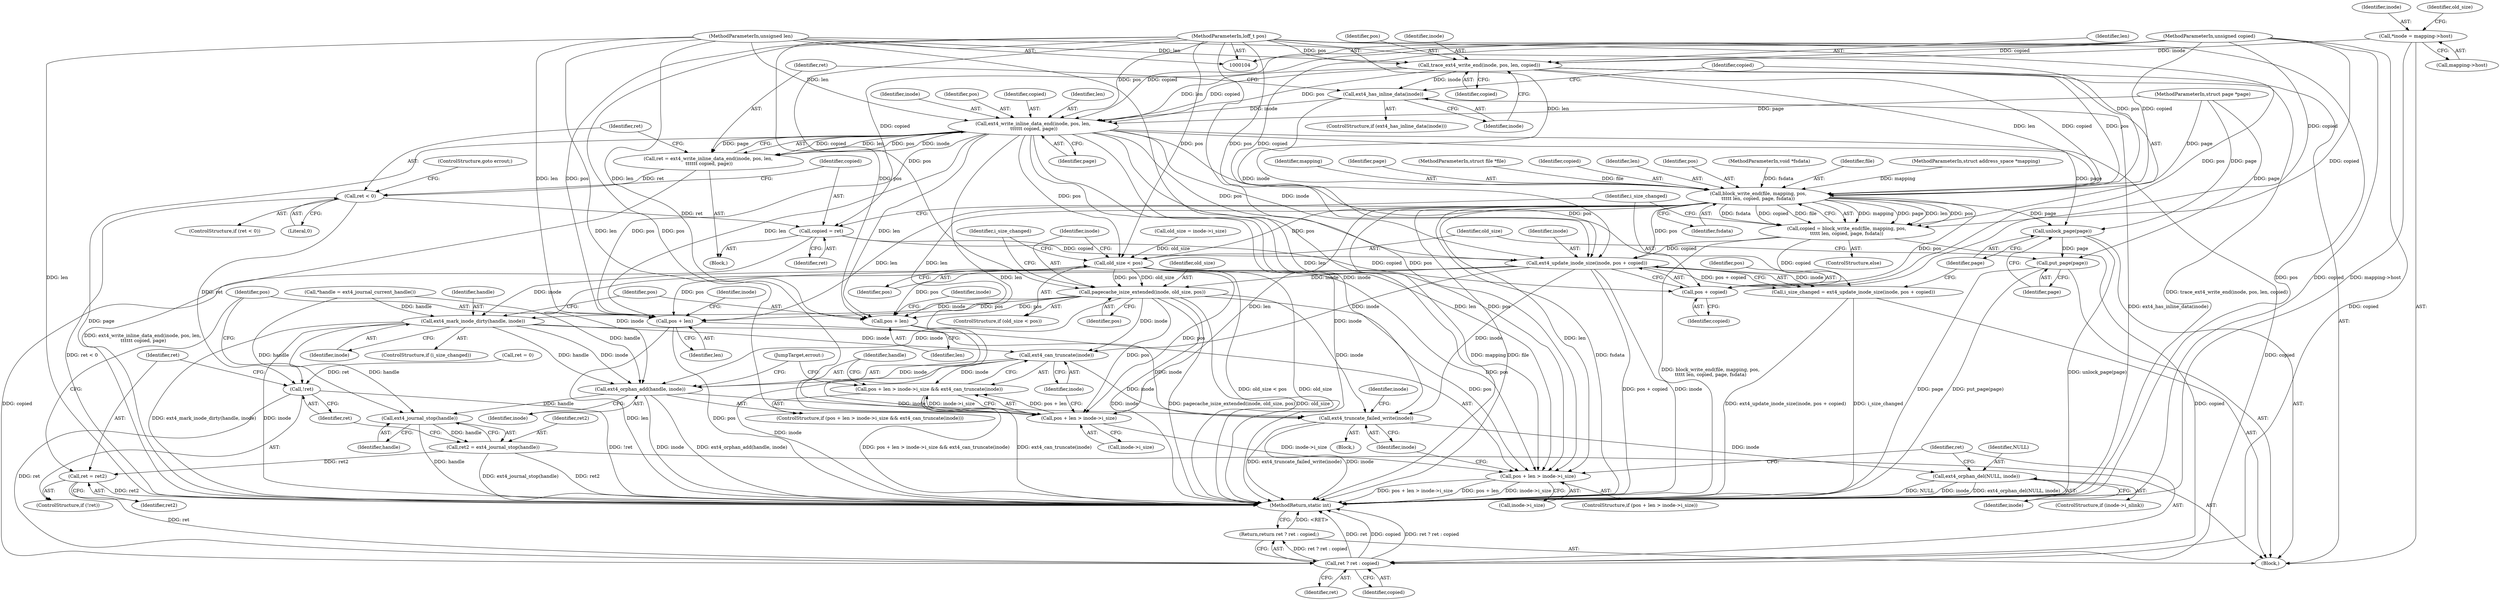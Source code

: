 digraph "0_linux_06bd3c36a733ac27962fea7d6f47168841376824_0@API" {
"1000138" [label="(Call,trace_ext4_write_end(inode, pos, len, copied))"];
"1000118" [label="(Call,*inode = mapping->host)"];
"1000107" [label="(MethodParameterIn,loff_t pos)"];
"1000108" [label="(MethodParameterIn,unsigned len)"];
"1000109" [label="(MethodParameterIn,unsigned copied)"];
"1000144" [label="(Call,ext4_has_inline_data(inode))"];
"1000149" [label="(Call,ext4_write_inline_data_end(inode, pos, len,\n \t\t\t\t\t\t copied, page))"];
"1000147" [label="(Call,ret = ext4_write_inline_data_end(inode, pos, len,\n \t\t\t\t\t\t copied, page))"];
"1000156" [label="(Call,ret < 0)"];
"1000160" [label="(Call,copied = ret)"];
"1000176" [label="(Call,ext4_update_inode_size(inode, pos + copied))"];
"1000174" [label="(Call,i_size_changed = ext4_update_inode_size(inode, pos + copied))"];
"1000189" [label="(Call,pagecache_isize_extended(inode, old_size, pos))"];
"1000195" [label="(Call,ext4_mark_inode_dirty(handle, inode))"];
"1000207" [label="(Call,ext4_can_truncate(inode))"];
"1000199" [label="(Call,pos + len > inode->i_size && ext4_can_truncate(inode))"];
"1000209" [label="(Call,ext4_orphan_add(handle, inode))"];
"1000215" [label="(Call,ext4_journal_stop(handle))"];
"1000213" [label="(Call,ret2 = ext4_journal_stop(handle))"];
"1000220" [label="(Call,ret = ret2)"];
"1000242" [label="(Call,ret ? ret : copied)"];
"1000241" [label="(Return,return ret ? ret : copied;)"];
"1000232" [label="(Call,ext4_truncate_failed_write(inode))"];
"1000238" [label="(Call,ext4_orphan_del(NULL, inode))"];
"1000200" [label="(Call,pos + len > inode->i_size)"];
"1000224" [label="(Call,pos + len > inode->i_size)"];
"1000201" [label="(Call,pos + len)"];
"1000225" [label="(Call,pos + len)"];
"1000178" [label="(Call,pos + copied)"];
"1000218" [label="(Call,!ret)"];
"1000181" [label="(Call,unlock_page(page))"];
"1000183" [label="(Call,put_page(page))"];
"1000186" [label="(Call,old_size < pos)"];
"1000166" [label="(Call,block_write_end(file, mapping, pos,\n\t\t\t\t\t len, copied, page, fsdata))"];
"1000164" [label="(Call,copied = block_write_end(file, mapping, pos,\n\t\t\t\t\t len, copied, page, fsdata))"];
"1000150" [label="(Identifier,inode)"];
"1000143" [label="(ControlStructure,if (ext4_has_inline_data(inode)))"];
"1000175" [label="(Identifier,i_size_changed)"];
"1000180" [label="(Identifier,copied)"];
"1000141" [label="(Identifier,len)"];
"1000161" [label="(Identifier,copied)"];
"1000119" [label="(Identifier,inode)"];
"1000169" [label="(Identifier,pos)"];
"1000159" [label="(ControlStructure,goto errout;)"];
"1000191" [label="(Identifier,old_size)"];
"1000210" [label="(Identifier,handle)"];
"1000177" [label="(Identifier,inode)"];
"1000233" [label="(Identifier,inode)"];
"1000183" [label="(Call,put_page(page))"];
"1000140" [label="(Identifier,pos)"];
"1000246" [label="(MethodReturn,static int)"];
"1000194" [label="(Identifier,i_size_changed)"];
"1000120" [label="(Call,mapping->host)"];
"1000190" [label="(Identifier,inode)"];
"1000213" [label="(Call,ret2 = ext4_journal_stop(handle))"];
"1000112" [label="(Block,)"];
"1000107" [label="(MethodParameterIn,loff_t pos)"];
"1000203" [label="(Identifier,len)"];
"1000212" [label="(JumpTarget,errout:)"];
"1000197" [label="(Identifier,inode)"];
"1000209" [label="(Call,ext4_orphan_add(handle, inode))"];
"1000220" [label="(Call,ret = ret2)"];
"1000242" [label="(Call,ret ? ret : copied)"];
"1000196" [label="(Identifier,handle)"];
"1000234" [label="(ControlStructure,if (inode->i_nlink))"];
"1000187" [label="(Identifier,old_size)"];
"1000214" [label="(Identifier,ret2)"];
"1000151" [label="(Identifier,pos)"];
"1000155" [label="(ControlStructure,if (ret < 0))"];
"1000162" [label="(Identifier,ret)"];
"1000208" [label="(Identifier,inode)"];
"1000181" [label="(Call,unlock_page(page))"];
"1000217" [label="(ControlStructure,if (!ret))"];
"1000111" [label="(MethodParameterIn,void *fsdata)"];
"1000165" [label="(Identifier,copied)"];
"1000156" [label="(Call,ret < 0)"];
"1000167" [label="(Identifier,file)"];
"1000198" [label="(ControlStructure,if (pos + len > inode->i_size && ext4_can_truncate(inode)))"];
"1000239" [label="(Identifier,NULL)"];
"1000145" [label="(Identifier,inode)"];
"1000232" [label="(Call,ext4_truncate_failed_write(inode))"];
"1000106" [label="(MethodParameterIn,struct address_space *mapping)"];
"1000168" [label="(Identifier,mapping)"];
"1000148" [label="(Identifier,ret)"];
"1000164" [label="(Call,copied = block_write_end(file, mapping, pos,\n\t\t\t\t\t len, copied, page, fsdata))"];
"1000227" [label="(Identifier,len)"];
"1000172" [label="(Identifier,page)"];
"1000109" [label="(MethodParameterIn,unsigned copied)"];
"1000236" [label="(Identifier,inode)"];
"1000154" [label="(Identifier,page)"];
"1000186" [label="(Call,old_size < pos)"];
"1000142" [label="(Identifier,copied)"];
"1000231" [label="(Block,)"];
"1000166" [label="(Call,block_write_end(file, mapping, pos,\n\t\t\t\t\t len, copied, page, fsdata))"];
"1000110" [label="(MethodParameterIn,struct page *page)"];
"1000244" [label="(Identifier,ret)"];
"1000144" [label="(Call,ext4_has_inline_data(inode))"];
"1000130" [label="(Call,ret = 0)"];
"1000204" [label="(Call,inode->i_size)"];
"1000245" [label="(Identifier,copied)"];
"1000185" [label="(ControlStructure,if (old_size < pos))"];
"1000125" [label="(Identifier,old_size)"];
"1000229" [label="(Identifier,inode)"];
"1000182" [label="(Identifier,page)"];
"1000223" [label="(ControlStructure,if (pos + len > inode->i_size))"];
"1000189" [label="(Call,pagecache_isize_extended(inode, old_size, pos))"];
"1000173" [label="(Identifier,fsdata)"];
"1000147" [label="(Call,ret = ext4_write_inline_data_end(inode, pos, len,\n \t\t\t\t\t\t copied, page))"];
"1000195" [label="(Call,ext4_mark_inode_dirty(handle, inode))"];
"1000192" [label="(Identifier,pos)"];
"1000238" [label="(Call,ext4_orphan_del(NULL, inode))"];
"1000199" [label="(Call,pos + len > inode->i_size && ext4_can_truncate(inode))"];
"1000158" [label="(Literal,0)"];
"1000240" [label="(Identifier,inode)"];
"1000202" [label="(Identifier,pos)"];
"1000224" [label="(Call,pos + len > inode->i_size)"];
"1000219" [label="(Identifier,ret)"];
"1000201" [label="(Call,pos + len)"];
"1000211" [label="(Identifier,inode)"];
"1000226" [label="(Identifier,pos)"];
"1000222" [label="(Identifier,ret2)"];
"1000118" [label="(Call,*inode = mapping->host)"];
"1000105" [label="(MethodParameterIn,struct file *file)"];
"1000205" [label="(Identifier,inode)"];
"1000184" [label="(Identifier,page)"];
"1000176" [label="(Call,ext4_update_inode_size(inode, pos + copied))"];
"1000160" [label="(Call,copied = ret)"];
"1000216" [label="(Identifier,handle)"];
"1000139" [label="(Identifier,inode)"];
"1000153" [label="(Identifier,copied)"];
"1000241" [label="(Return,return ret ? ret : copied;)"];
"1000228" [label="(Call,inode->i_size)"];
"1000221" [label="(Identifier,ret)"];
"1000174" [label="(Call,i_size_changed = ext4_update_inode_size(inode, pos + copied))"];
"1000215" [label="(Call,ext4_journal_stop(handle))"];
"1000114" [label="(Call,*handle = ext4_journal_current_handle())"];
"1000243" [label="(Identifier,ret)"];
"1000171" [label="(Identifier,copied)"];
"1000193" [label="(ControlStructure,if (i_size_changed))"];
"1000157" [label="(Identifier,ret)"];
"1000200" [label="(Call,pos + len > inode->i_size)"];
"1000225" [label="(Call,pos + len)"];
"1000207" [label="(Call,ext4_can_truncate(inode))"];
"1000179" [label="(Identifier,pos)"];
"1000138" [label="(Call,trace_ext4_write_end(inode, pos, len, copied))"];
"1000152" [label="(Identifier,len)"];
"1000170" [label="(Identifier,len)"];
"1000178" [label="(Call,pos + copied)"];
"1000108" [label="(MethodParameterIn,unsigned len)"];
"1000149" [label="(Call,ext4_write_inline_data_end(inode, pos, len,\n \t\t\t\t\t\t copied, page))"];
"1000124" [label="(Call,old_size = inode->i_size)"];
"1000146" [label="(Block,)"];
"1000188" [label="(Identifier,pos)"];
"1000163" [label="(ControlStructure,else)"];
"1000218" [label="(Call,!ret)"];
"1000138" -> "1000112"  [label="AST: "];
"1000138" -> "1000142"  [label="CFG: "];
"1000139" -> "1000138"  [label="AST: "];
"1000140" -> "1000138"  [label="AST: "];
"1000141" -> "1000138"  [label="AST: "];
"1000142" -> "1000138"  [label="AST: "];
"1000145" -> "1000138"  [label="CFG: "];
"1000138" -> "1000246"  [label="DDG: trace_ext4_write_end(inode, pos, len, copied)"];
"1000118" -> "1000138"  [label="DDG: inode"];
"1000107" -> "1000138"  [label="DDG: pos"];
"1000108" -> "1000138"  [label="DDG: len"];
"1000109" -> "1000138"  [label="DDG: copied"];
"1000138" -> "1000144"  [label="DDG: inode"];
"1000138" -> "1000149"  [label="DDG: pos"];
"1000138" -> "1000149"  [label="DDG: len"];
"1000138" -> "1000149"  [label="DDG: copied"];
"1000138" -> "1000166"  [label="DDG: pos"];
"1000138" -> "1000166"  [label="DDG: len"];
"1000138" -> "1000166"  [label="DDG: copied"];
"1000118" -> "1000112"  [label="AST: "];
"1000118" -> "1000120"  [label="CFG: "];
"1000119" -> "1000118"  [label="AST: "];
"1000120" -> "1000118"  [label="AST: "];
"1000125" -> "1000118"  [label="CFG: "];
"1000118" -> "1000246"  [label="DDG: mapping->host"];
"1000107" -> "1000104"  [label="AST: "];
"1000107" -> "1000246"  [label="DDG: pos"];
"1000107" -> "1000149"  [label="DDG: pos"];
"1000107" -> "1000166"  [label="DDG: pos"];
"1000107" -> "1000176"  [label="DDG: pos"];
"1000107" -> "1000178"  [label="DDG: pos"];
"1000107" -> "1000186"  [label="DDG: pos"];
"1000107" -> "1000189"  [label="DDG: pos"];
"1000107" -> "1000200"  [label="DDG: pos"];
"1000107" -> "1000201"  [label="DDG: pos"];
"1000107" -> "1000224"  [label="DDG: pos"];
"1000107" -> "1000225"  [label="DDG: pos"];
"1000108" -> "1000104"  [label="AST: "];
"1000108" -> "1000246"  [label="DDG: len"];
"1000108" -> "1000149"  [label="DDG: len"];
"1000108" -> "1000166"  [label="DDG: len"];
"1000108" -> "1000200"  [label="DDG: len"];
"1000108" -> "1000201"  [label="DDG: len"];
"1000108" -> "1000224"  [label="DDG: len"];
"1000108" -> "1000225"  [label="DDG: len"];
"1000109" -> "1000104"  [label="AST: "];
"1000109" -> "1000246"  [label="DDG: copied"];
"1000109" -> "1000149"  [label="DDG: copied"];
"1000109" -> "1000160"  [label="DDG: copied"];
"1000109" -> "1000164"  [label="DDG: copied"];
"1000109" -> "1000166"  [label="DDG: copied"];
"1000109" -> "1000176"  [label="DDG: copied"];
"1000109" -> "1000178"  [label="DDG: copied"];
"1000109" -> "1000242"  [label="DDG: copied"];
"1000144" -> "1000143"  [label="AST: "];
"1000144" -> "1000145"  [label="CFG: "];
"1000145" -> "1000144"  [label="AST: "];
"1000148" -> "1000144"  [label="CFG: "];
"1000165" -> "1000144"  [label="CFG: "];
"1000144" -> "1000246"  [label="DDG: ext4_has_inline_data(inode)"];
"1000144" -> "1000149"  [label="DDG: inode"];
"1000144" -> "1000176"  [label="DDG: inode"];
"1000149" -> "1000147"  [label="AST: "];
"1000149" -> "1000154"  [label="CFG: "];
"1000150" -> "1000149"  [label="AST: "];
"1000151" -> "1000149"  [label="AST: "];
"1000152" -> "1000149"  [label="AST: "];
"1000153" -> "1000149"  [label="AST: "];
"1000154" -> "1000149"  [label="AST: "];
"1000147" -> "1000149"  [label="CFG: "];
"1000149" -> "1000246"  [label="DDG: page"];
"1000149" -> "1000246"  [label="DDG: inode"];
"1000149" -> "1000147"  [label="DDG: copied"];
"1000149" -> "1000147"  [label="DDG: len"];
"1000149" -> "1000147"  [label="DDG: pos"];
"1000149" -> "1000147"  [label="DDG: inode"];
"1000149" -> "1000147"  [label="DDG: page"];
"1000110" -> "1000149"  [label="DDG: page"];
"1000149" -> "1000176"  [label="DDG: inode"];
"1000149" -> "1000176"  [label="DDG: pos"];
"1000149" -> "1000178"  [label="DDG: pos"];
"1000149" -> "1000181"  [label="DDG: page"];
"1000149" -> "1000186"  [label="DDG: pos"];
"1000149" -> "1000200"  [label="DDG: len"];
"1000149" -> "1000201"  [label="DDG: len"];
"1000149" -> "1000224"  [label="DDG: pos"];
"1000149" -> "1000224"  [label="DDG: len"];
"1000149" -> "1000225"  [label="DDG: pos"];
"1000149" -> "1000225"  [label="DDG: len"];
"1000149" -> "1000232"  [label="DDG: inode"];
"1000149" -> "1000242"  [label="DDG: copied"];
"1000147" -> "1000146"  [label="AST: "];
"1000148" -> "1000147"  [label="AST: "];
"1000157" -> "1000147"  [label="CFG: "];
"1000147" -> "1000246"  [label="DDG: ext4_write_inline_data_end(inode, pos, len,\n \t\t\t\t\t\t copied, page)"];
"1000147" -> "1000156"  [label="DDG: ret"];
"1000156" -> "1000155"  [label="AST: "];
"1000156" -> "1000158"  [label="CFG: "];
"1000157" -> "1000156"  [label="AST: "];
"1000158" -> "1000156"  [label="AST: "];
"1000159" -> "1000156"  [label="CFG: "];
"1000161" -> "1000156"  [label="CFG: "];
"1000156" -> "1000246"  [label="DDG: ret < 0"];
"1000156" -> "1000160"  [label="DDG: ret"];
"1000156" -> "1000218"  [label="DDG: ret"];
"1000160" -> "1000146"  [label="AST: "];
"1000160" -> "1000162"  [label="CFG: "];
"1000161" -> "1000160"  [label="AST: "];
"1000162" -> "1000160"  [label="AST: "];
"1000175" -> "1000160"  [label="CFG: "];
"1000160" -> "1000176"  [label="DDG: copied"];
"1000160" -> "1000178"  [label="DDG: copied"];
"1000160" -> "1000242"  [label="DDG: copied"];
"1000176" -> "1000174"  [label="AST: "];
"1000176" -> "1000178"  [label="CFG: "];
"1000177" -> "1000176"  [label="AST: "];
"1000178" -> "1000176"  [label="AST: "];
"1000174" -> "1000176"  [label="CFG: "];
"1000176" -> "1000246"  [label="DDG: pos + copied"];
"1000176" -> "1000246"  [label="DDG: inode"];
"1000176" -> "1000174"  [label="DDG: inode"];
"1000176" -> "1000174"  [label="DDG: pos + copied"];
"1000166" -> "1000176"  [label="DDG: pos"];
"1000164" -> "1000176"  [label="DDG: copied"];
"1000176" -> "1000189"  [label="DDG: inode"];
"1000176" -> "1000195"  [label="DDG: inode"];
"1000176" -> "1000207"  [label="DDG: inode"];
"1000176" -> "1000209"  [label="DDG: inode"];
"1000176" -> "1000232"  [label="DDG: inode"];
"1000174" -> "1000112"  [label="AST: "];
"1000175" -> "1000174"  [label="AST: "];
"1000182" -> "1000174"  [label="CFG: "];
"1000174" -> "1000246"  [label="DDG: ext4_update_inode_size(inode, pos + copied)"];
"1000174" -> "1000246"  [label="DDG: i_size_changed"];
"1000189" -> "1000185"  [label="AST: "];
"1000189" -> "1000192"  [label="CFG: "];
"1000190" -> "1000189"  [label="AST: "];
"1000191" -> "1000189"  [label="AST: "];
"1000192" -> "1000189"  [label="AST: "];
"1000194" -> "1000189"  [label="CFG: "];
"1000189" -> "1000246"  [label="DDG: inode"];
"1000189" -> "1000246"  [label="DDG: pagecache_isize_extended(inode, old_size, pos)"];
"1000189" -> "1000246"  [label="DDG: old_size"];
"1000186" -> "1000189"  [label="DDG: old_size"];
"1000186" -> "1000189"  [label="DDG: pos"];
"1000189" -> "1000195"  [label="DDG: inode"];
"1000189" -> "1000200"  [label="DDG: pos"];
"1000189" -> "1000201"  [label="DDG: pos"];
"1000189" -> "1000207"  [label="DDG: inode"];
"1000189" -> "1000209"  [label="DDG: inode"];
"1000189" -> "1000224"  [label="DDG: pos"];
"1000189" -> "1000225"  [label="DDG: pos"];
"1000189" -> "1000232"  [label="DDG: inode"];
"1000195" -> "1000193"  [label="AST: "];
"1000195" -> "1000197"  [label="CFG: "];
"1000196" -> "1000195"  [label="AST: "];
"1000197" -> "1000195"  [label="AST: "];
"1000202" -> "1000195"  [label="CFG: "];
"1000195" -> "1000246"  [label="DDG: ext4_mark_inode_dirty(handle, inode)"];
"1000195" -> "1000246"  [label="DDG: inode"];
"1000114" -> "1000195"  [label="DDG: handle"];
"1000195" -> "1000207"  [label="DDG: inode"];
"1000195" -> "1000209"  [label="DDG: handle"];
"1000195" -> "1000209"  [label="DDG: inode"];
"1000195" -> "1000215"  [label="DDG: handle"];
"1000195" -> "1000232"  [label="DDG: inode"];
"1000207" -> "1000199"  [label="AST: "];
"1000207" -> "1000208"  [label="CFG: "];
"1000208" -> "1000207"  [label="AST: "];
"1000199" -> "1000207"  [label="CFG: "];
"1000207" -> "1000246"  [label="DDG: inode"];
"1000207" -> "1000199"  [label="DDG: inode"];
"1000207" -> "1000209"  [label="DDG: inode"];
"1000207" -> "1000232"  [label="DDG: inode"];
"1000199" -> "1000198"  [label="AST: "];
"1000199" -> "1000200"  [label="CFG: "];
"1000200" -> "1000199"  [label="AST: "];
"1000210" -> "1000199"  [label="CFG: "];
"1000212" -> "1000199"  [label="CFG: "];
"1000199" -> "1000246"  [label="DDG: ext4_can_truncate(inode)"];
"1000199" -> "1000246"  [label="DDG: pos + len > inode->i_size && ext4_can_truncate(inode)"];
"1000200" -> "1000199"  [label="DDG: pos + len"];
"1000200" -> "1000199"  [label="DDG: inode->i_size"];
"1000209" -> "1000198"  [label="AST: "];
"1000209" -> "1000211"  [label="CFG: "];
"1000210" -> "1000209"  [label="AST: "];
"1000211" -> "1000209"  [label="AST: "];
"1000212" -> "1000209"  [label="CFG: "];
"1000209" -> "1000246"  [label="DDG: ext4_orphan_add(handle, inode)"];
"1000209" -> "1000246"  [label="DDG: inode"];
"1000114" -> "1000209"  [label="DDG: handle"];
"1000209" -> "1000215"  [label="DDG: handle"];
"1000209" -> "1000232"  [label="DDG: inode"];
"1000215" -> "1000213"  [label="AST: "];
"1000215" -> "1000216"  [label="CFG: "];
"1000216" -> "1000215"  [label="AST: "];
"1000213" -> "1000215"  [label="CFG: "];
"1000215" -> "1000246"  [label="DDG: handle"];
"1000215" -> "1000213"  [label="DDG: handle"];
"1000114" -> "1000215"  [label="DDG: handle"];
"1000213" -> "1000112"  [label="AST: "];
"1000214" -> "1000213"  [label="AST: "];
"1000219" -> "1000213"  [label="CFG: "];
"1000213" -> "1000246"  [label="DDG: ret2"];
"1000213" -> "1000246"  [label="DDG: ext4_journal_stop(handle)"];
"1000213" -> "1000220"  [label="DDG: ret2"];
"1000220" -> "1000217"  [label="AST: "];
"1000220" -> "1000222"  [label="CFG: "];
"1000221" -> "1000220"  [label="AST: "];
"1000222" -> "1000220"  [label="AST: "];
"1000226" -> "1000220"  [label="CFG: "];
"1000220" -> "1000246"  [label="DDG: ret2"];
"1000220" -> "1000242"  [label="DDG: ret"];
"1000242" -> "1000241"  [label="AST: "];
"1000242" -> "1000244"  [label="CFG: "];
"1000242" -> "1000245"  [label="CFG: "];
"1000243" -> "1000242"  [label="AST: "];
"1000244" -> "1000242"  [label="AST: "];
"1000245" -> "1000242"  [label="AST: "];
"1000241" -> "1000242"  [label="CFG: "];
"1000242" -> "1000246"  [label="DDG: copied"];
"1000242" -> "1000246"  [label="DDG: ret ? ret : copied"];
"1000242" -> "1000246"  [label="DDG: ret"];
"1000242" -> "1000241"  [label="DDG: ret ? ret : copied"];
"1000218" -> "1000242"  [label="DDG: ret"];
"1000164" -> "1000242"  [label="DDG: copied"];
"1000241" -> "1000112"  [label="AST: "];
"1000246" -> "1000241"  [label="CFG: "];
"1000241" -> "1000246"  [label="DDG: <RET>"];
"1000232" -> "1000231"  [label="AST: "];
"1000232" -> "1000233"  [label="CFG: "];
"1000233" -> "1000232"  [label="AST: "];
"1000236" -> "1000232"  [label="CFG: "];
"1000232" -> "1000246"  [label="DDG: inode"];
"1000232" -> "1000246"  [label="DDG: ext4_truncate_failed_write(inode)"];
"1000232" -> "1000238"  [label="DDG: inode"];
"1000238" -> "1000234"  [label="AST: "];
"1000238" -> "1000240"  [label="CFG: "];
"1000239" -> "1000238"  [label="AST: "];
"1000240" -> "1000238"  [label="AST: "];
"1000243" -> "1000238"  [label="CFG: "];
"1000238" -> "1000246"  [label="DDG: NULL"];
"1000238" -> "1000246"  [label="DDG: inode"];
"1000238" -> "1000246"  [label="DDG: ext4_orphan_del(NULL, inode)"];
"1000200" -> "1000204"  [label="CFG: "];
"1000201" -> "1000200"  [label="AST: "];
"1000204" -> "1000200"  [label="AST: "];
"1000208" -> "1000200"  [label="CFG: "];
"1000186" -> "1000200"  [label="DDG: pos"];
"1000166" -> "1000200"  [label="DDG: len"];
"1000200" -> "1000224"  [label="DDG: inode->i_size"];
"1000224" -> "1000223"  [label="AST: "];
"1000224" -> "1000228"  [label="CFG: "];
"1000225" -> "1000224"  [label="AST: "];
"1000228" -> "1000224"  [label="AST: "];
"1000233" -> "1000224"  [label="CFG: "];
"1000243" -> "1000224"  [label="CFG: "];
"1000224" -> "1000246"  [label="DDG: pos + len"];
"1000224" -> "1000246"  [label="DDG: inode->i_size"];
"1000224" -> "1000246"  [label="DDG: pos + len > inode->i_size"];
"1000186" -> "1000224"  [label="DDG: pos"];
"1000166" -> "1000224"  [label="DDG: len"];
"1000201" -> "1000203"  [label="CFG: "];
"1000202" -> "1000201"  [label="AST: "];
"1000203" -> "1000201"  [label="AST: "];
"1000205" -> "1000201"  [label="CFG: "];
"1000186" -> "1000201"  [label="DDG: pos"];
"1000166" -> "1000201"  [label="DDG: len"];
"1000225" -> "1000227"  [label="CFG: "];
"1000226" -> "1000225"  [label="AST: "];
"1000227" -> "1000225"  [label="AST: "];
"1000229" -> "1000225"  [label="CFG: "];
"1000225" -> "1000246"  [label="DDG: len"];
"1000225" -> "1000246"  [label="DDG: pos"];
"1000186" -> "1000225"  [label="DDG: pos"];
"1000166" -> "1000225"  [label="DDG: len"];
"1000178" -> "1000180"  [label="CFG: "];
"1000179" -> "1000178"  [label="AST: "];
"1000180" -> "1000178"  [label="AST: "];
"1000166" -> "1000178"  [label="DDG: pos"];
"1000164" -> "1000178"  [label="DDG: copied"];
"1000218" -> "1000217"  [label="AST: "];
"1000218" -> "1000219"  [label="CFG: "];
"1000219" -> "1000218"  [label="AST: "];
"1000221" -> "1000218"  [label="CFG: "];
"1000226" -> "1000218"  [label="CFG: "];
"1000218" -> "1000246"  [label="DDG: !ret"];
"1000130" -> "1000218"  [label="DDG: ret"];
"1000181" -> "1000112"  [label="AST: "];
"1000181" -> "1000182"  [label="CFG: "];
"1000182" -> "1000181"  [label="AST: "];
"1000184" -> "1000181"  [label="CFG: "];
"1000181" -> "1000246"  [label="DDG: unlock_page(page)"];
"1000166" -> "1000181"  [label="DDG: page"];
"1000110" -> "1000181"  [label="DDG: page"];
"1000181" -> "1000183"  [label="DDG: page"];
"1000183" -> "1000112"  [label="AST: "];
"1000183" -> "1000184"  [label="CFG: "];
"1000184" -> "1000183"  [label="AST: "];
"1000187" -> "1000183"  [label="CFG: "];
"1000183" -> "1000246"  [label="DDG: page"];
"1000183" -> "1000246"  [label="DDG: put_page(page)"];
"1000110" -> "1000183"  [label="DDG: page"];
"1000186" -> "1000185"  [label="AST: "];
"1000186" -> "1000188"  [label="CFG: "];
"1000187" -> "1000186"  [label="AST: "];
"1000188" -> "1000186"  [label="AST: "];
"1000190" -> "1000186"  [label="CFG: "];
"1000194" -> "1000186"  [label="CFG: "];
"1000186" -> "1000246"  [label="DDG: old_size < pos"];
"1000186" -> "1000246"  [label="DDG: old_size"];
"1000124" -> "1000186"  [label="DDG: old_size"];
"1000166" -> "1000186"  [label="DDG: pos"];
"1000166" -> "1000164"  [label="AST: "];
"1000166" -> "1000173"  [label="CFG: "];
"1000167" -> "1000166"  [label="AST: "];
"1000168" -> "1000166"  [label="AST: "];
"1000169" -> "1000166"  [label="AST: "];
"1000170" -> "1000166"  [label="AST: "];
"1000171" -> "1000166"  [label="AST: "];
"1000172" -> "1000166"  [label="AST: "];
"1000173" -> "1000166"  [label="AST: "];
"1000164" -> "1000166"  [label="CFG: "];
"1000166" -> "1000246"  [label="DDG: mapping"];
"1000166" -> "1000246"  [label="DDG: file"];
"1000166" -> "1000246"  [label="DDG: fsdata"];
"1000166" -> "1000164"  [label="DDG: mapping"];
"1000166" -> "1000164"  [label="DDG: page"];
"1000166" -> "1000164"  [label="DDG: len"];
"1000166" -> "1000164"  [label="DDG: pos"];
"1000166" -> "1000164"  [label="DDG: fsdata"];
"1000166" -> "1000164"  [label="DDG: copied"];
"1000166" -> "1000164"  [label="DDG: file"];
"1000105" -> "1000166"  [label="DDG: file"];
"1000106" -> "1000166"  [label="DDG: mapping"];
"1000110" -> "1000166"  [label="DDG: page"];
"1000111" -> "1000166"  [label="DDG: fsdata"];
"1000164" -> "1000163"  [label="AST: "];
"1000165" -> "1000164"  [label="AST: "];
"1000175" -> "1000164"  [label="CFG: "];
"1000164" -> "1000246"  [label="DDG: block_write_end(file, mapping, pos,\n\t\t\t\t\t len, copied, page, fsdata)"];
}
